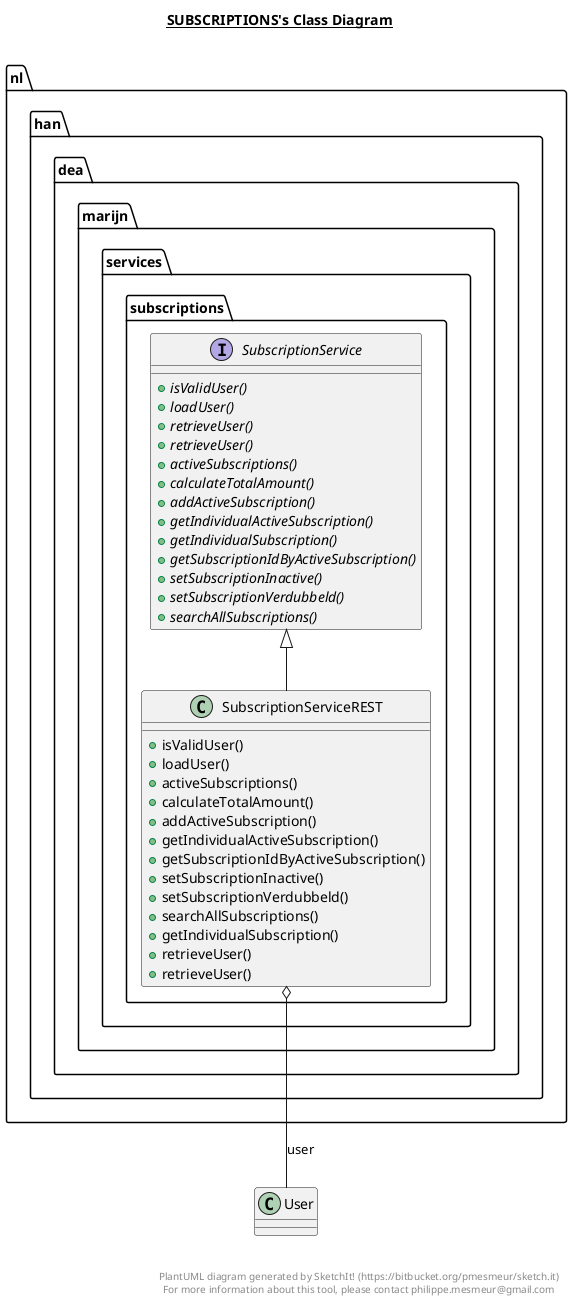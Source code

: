 @startuml

title __SUBSCRIPTIONS's Class Diagram__\n

  package nl.han.dea.marijn.services.subscriptions {
    interface SubscriptionService {
        {abstract} + isValidUser()
        {abstract} + loadUser()
        {abstract} + retrieveUser()
        {abstract} + retrieveUser()
        {abstract} + activeSubscriptions()
        {abstract} + calculateTotalAmount()
        {abstract} + addActiveSubscription()
        {abstract} + getIndividualActiveSubscription()
        {abstract} + getIndividualSubscription()
        {abstract} + getSubscriptionIdByActiveSubscription()
        {abstract} + setSubscriptionInactive()
        {abstract} + setSubscriptionVerdubbeld()
        {abstract} + searchAllSubscriptions()
    }
  }
  

  package nl.han.dea.marijn.services.subscriptions {
    class SubscriptionServiceREST {
        + isValidUser()
        + loadUser()
        + activeSubscriptions()
        + calculateTotalAmount()
        + addActiveSubscription()
        + getIndividualActiveSubscription()
        + getSubscriptionIdByActiveSubscription()
        + setSubscriptionInactive()
        + setSubscriptionVerdubbeld()
        + searchAllSubscriptions()
        + getIndividualSubscription()
        + retrieveUser()
        + retrieveUser()
    }
  }
  

  SubscriptionServiceREST -up-|> SubscriptionService
  SubscriptionServiceREST o-- User : user


right footer


PlantUML diagram generated by SketchIt! (https://bitbucket.org/pmesmeur/sketch.it)
For more information about this tool, please contact philippe.mesmeur@gmail.com
endfooter

@enduml
